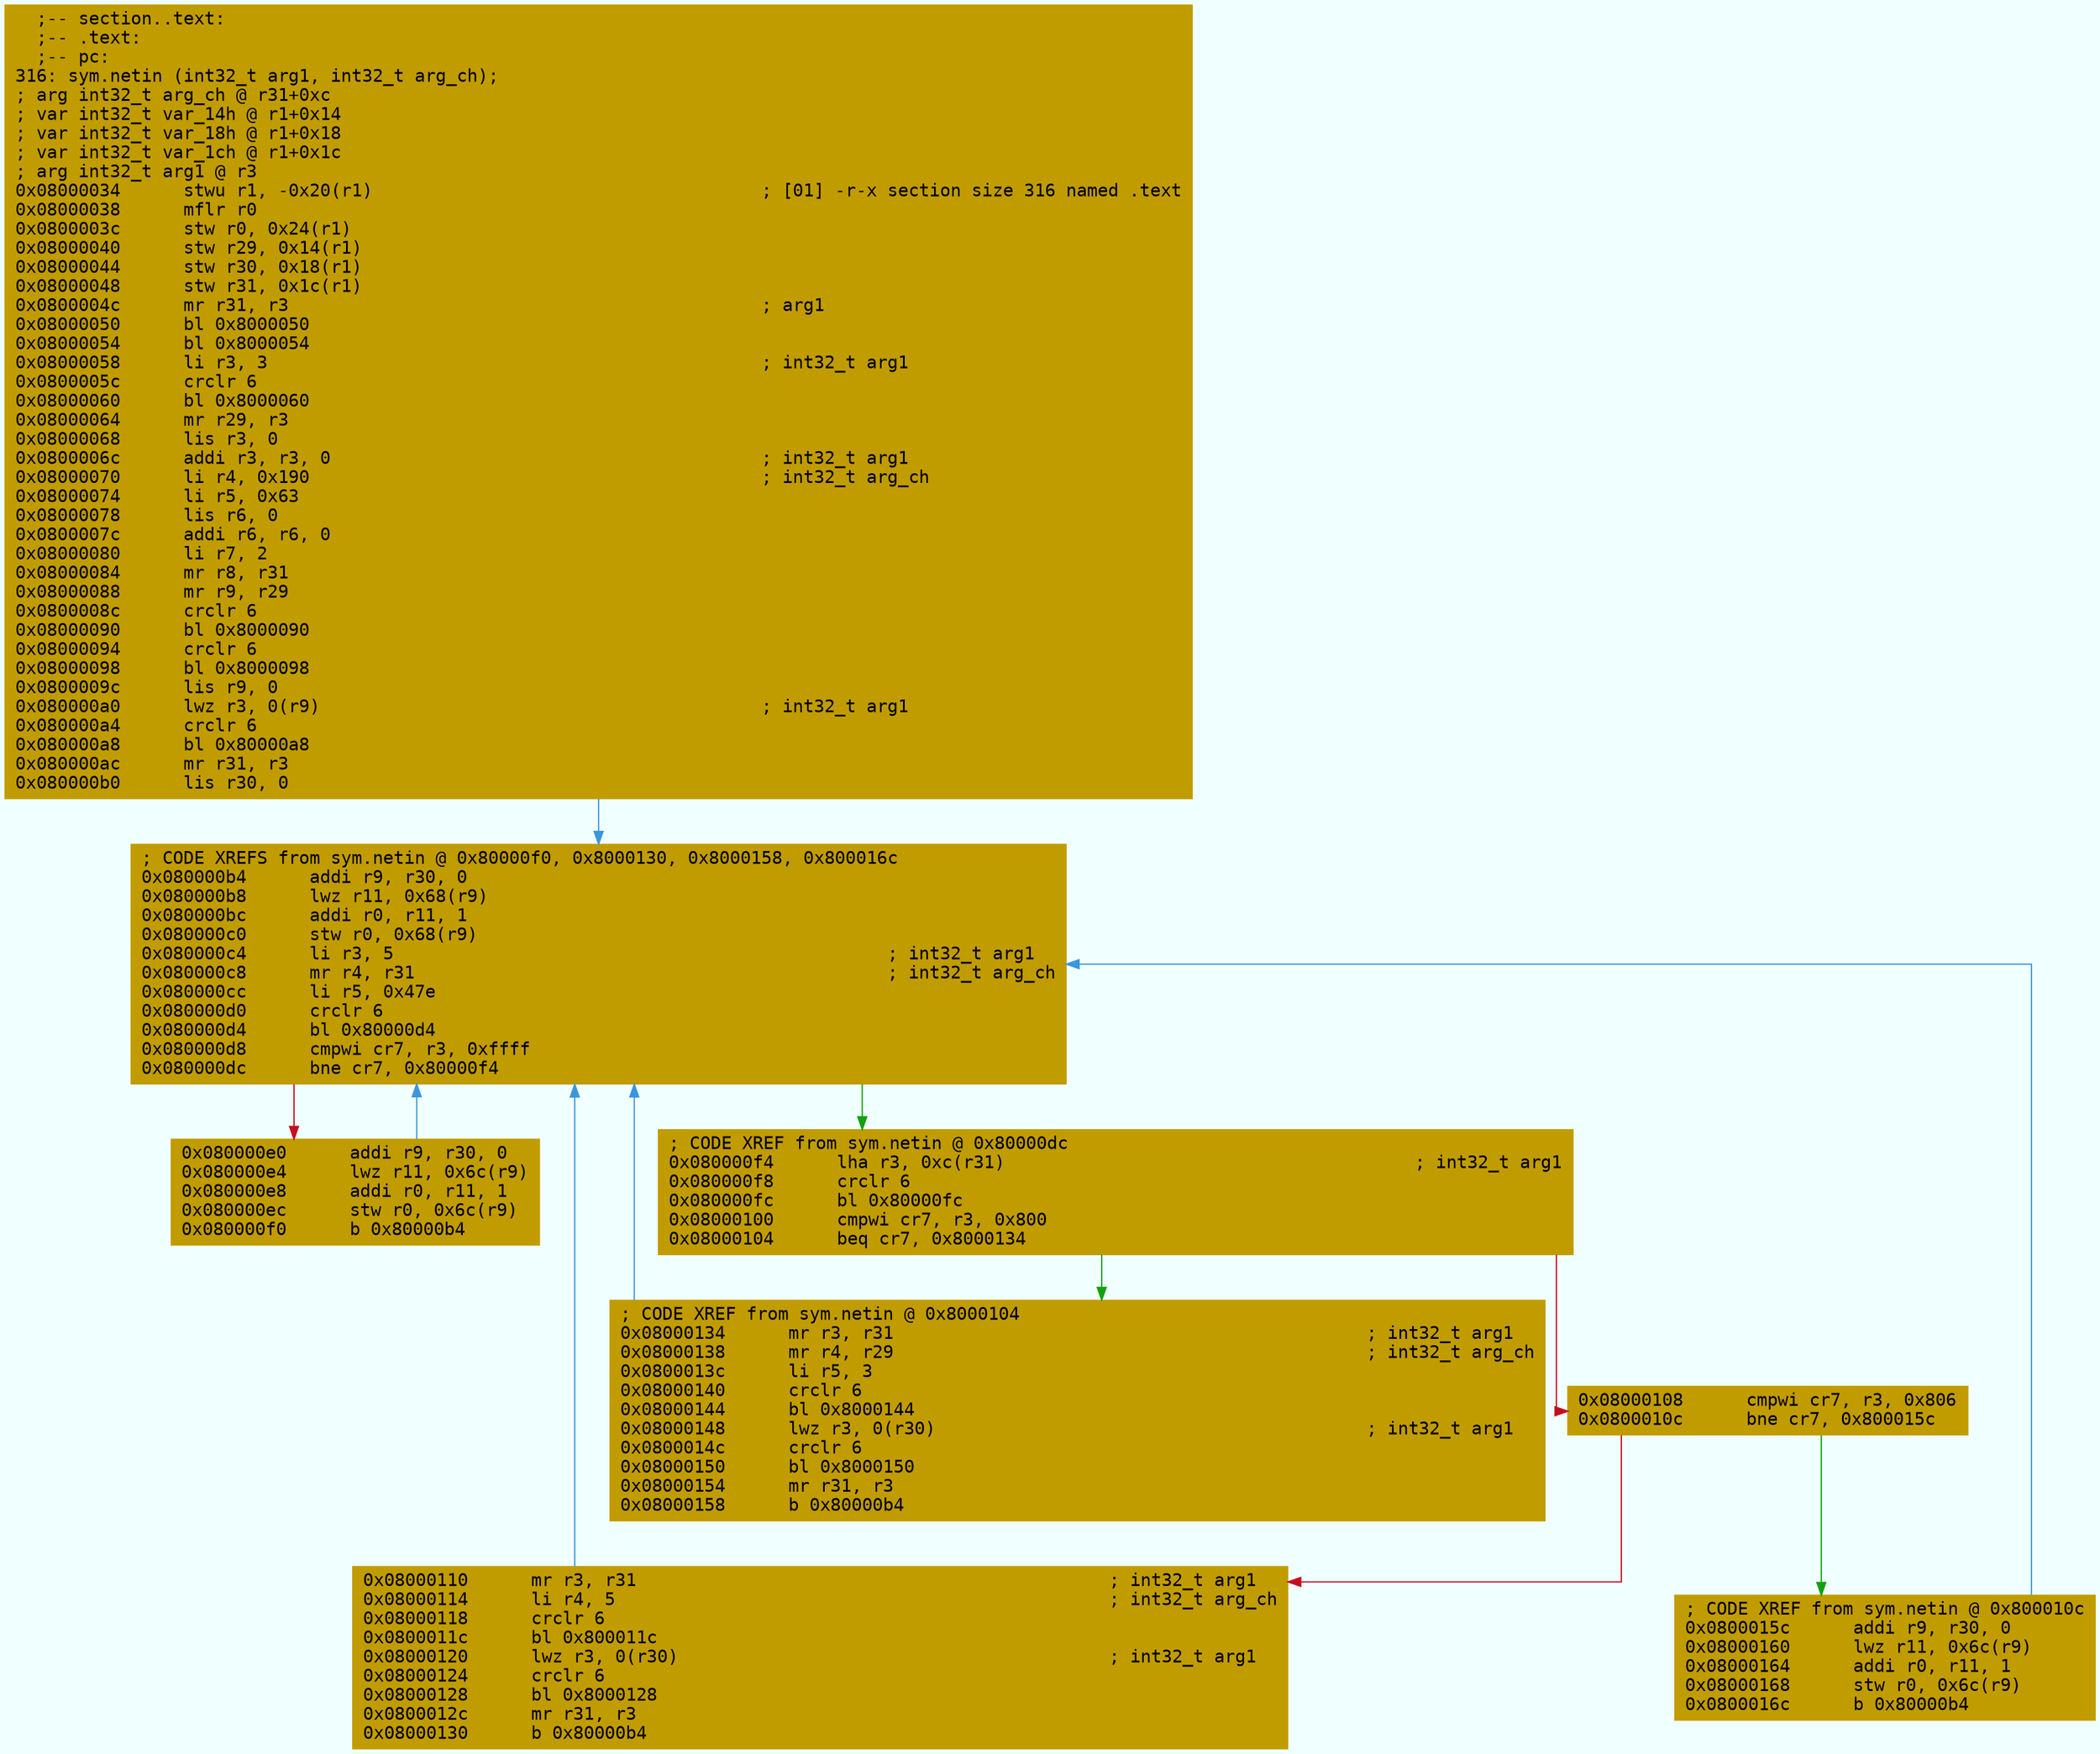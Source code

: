 digraph code {
	graph [bgcolor=azure fontsize=8 fontname="Courier" splines="ortho"];
	node [fillcolor=gray style=filled shape=box];
	edge [arrowhead="normal"];
	"0x08000034" [URL="sym.netin/0x08000034", fillcolor="#c19c00",color="#c19c00", fontname="Courier",label="  ;-- section..text:\l  ;-- .text:\l  ;-- pc:\l316: sym.netin (int32_t arg1, int32_t arg_ch);\l; arg int32_t arg_ch @ r31+0xc\l; var int32_t var_14h @ r1+0x14\l; var int32_t var_18h @ r1+0x18\l; var int32_t var_1ch @ r1+0x1c\l; arg int32_t arg1 @ r3\l0x08000034      stwu r1, -0x20(r1)                                     ; [01] -r-x section size 316 named .text\l0x08000038      mflr r0\l0x0800003c      stw r0, 0x24(r1)\l0x08000040      stw r29, 0x14(r1)\l0x08000044      stw r30, 0x18(r1)\l0x08000048      stw r31, 0x1c(r1)\l0x0800004c      mr r31, r3                                             ; arg1\l0x08000050      bl 0x8000050\l0x08000054      bl 0x8000054\l0x08000058      li r3, 3                                               ; int32_t arg1\l0x0800005c      crclr 6\l0x08000060      bl 0x8000060\l0x08000064      mr r29, r3\l0x08000068      lis r3, 0\l0x0800006c      addi r3, r3, 0                                         ; int32_t arg1\l0x08000070      li r4, 0x190                                           ; int32_t arg_ch\l0x08000074      li r5, 0x63\l0x08000078      lis r6, 0\l0x0800007c      addi r6, r6, 0\l0x08000080      li r7, 2\l0x08000084      mr r8, r31\l0x08000088      mr r9, r29\l0x0800008c      crclr 6\l0x08000090      bl 0x8000090\l0x08000094      crclr 6\l0x08000098      bl 0x8000098\l0x0800009c      lis r9, 0\l0x080000a0      lwz r3, 0(r9)                                          ; int32_t arg1\l0x080000a4      crclr 6\l0x080000a8      bl 0x80000a8\l0x080000ac      mr r31, r3\l0x080000b0      lis r30, 0\l"]
	"0x080000b4" [URL="sym.netin/0x080000b4", fillcolor="#c19c00",color="#c19c00", fontname="Courier",label="; CODE XREFS from sym.netin @ 0x80000f0, 0x8000130, 0x8000158, 0x800016c\l0x080000b4      addi r9, r30, 0\l0x080000b8      lwz r11, 0x68(r9)\l0x080000bc      addi r0, r11, 1\l0x080000c0      stw r0, 0x68(r9)\l0x080000c4      li r3, 5                                               ; int32_t arg1\l0x080000c8      mr r4, r31                                             ; int32_t arg_ch\l0x080000cc      li r5, 0x47e\l0x080000d0      crclr 6\l0x080000d4      bl 0x80000d4\l0x080000d8      cmpwi cr7, r3, 0xffff\l0x080000dc      bne cr7, 0x80000f4\l"]
	"0x080000e0" [URL="sym.netin/0x080000e0", fillcolor="#c19c00",color="#c19c00", fontname="Courier",label="0x080000e0      addi r9, r30, 0\l0x080000e4      lwz r11, 0x6c(r9)\l0x080000e8      addi r0, r11, 1\l0x080000ec      stw r0, 0x6c(r9)\l0x080000f0      b 0x80000b4\l"]
	"0x080000f4" [URL="sym.netin/0x080000f4", fillcolor="#c19c00",color="#c19c00", fontname="Courier",label="; CODE XREF from sym.netin @ 0x80000dc\l0x080000f4      lha r3, 0xc(r31)                                       ; int32_t arg1\l0x080000f8      crclr 6\l0x080000fc      bl 0x80000fc\l0x08000100      cmpwi cr7, r3, 0x800\l0x08000104      beq cr7, 0x8000134\l"]
	"0x08000108" [URL="sym.netin/0x08000108", fillcolor="#c19c00",color="#c19c00", fontname="Courier",label="0x08000108      cmpwi cr7, r3, 0x806\l0x0800010c      bne cr7, 0x800015c\l"]
	"0x08000110" [URL="sym.netin/0x08000110", fillcolor="#c19c00",color="#c19c00", fontname="Courier",label="0x08000110      mr r3, r31                                             ; int32_t arg1\l0x08000114      li r4, 5                                               ; int32_t arg_ch\l0x08000118      crclr 6\l0x0800011c      bl 0x800011c\l0x08000120      lwz r3, 0(r30)                                         ; int32_t arg1\l0x08000124      crclr 6\l0x08000128      bl 0x8000128\l0x0800012c      mr r31, r3\l0x08000130      b 0x80000b4\l"]
	"0x08000134" [URL="sym.netin/0x08000134", fillcolor="#c19c00",color="#c19c00", fontname="Courier",label="; CODE XREF from sym.netin @ 0x8000104\l0x08000134      mr r3, r31                                             ; int32_t arg1\l0x08000138      mr r4, r29                                             ; int32_t arg_ch\l0x0800013c      li r5, 3\l0x08000140      crclr 6\l0x08000144      bl 0x8000144\l0x08000148      lwz r3, 0(r30)                                         ; int32_t arg1\l0x0800014c      crclr 6\l0x08000150      bl 0x8000150\l0x08000154      mr r31, r3\l0x08000158      b 0x80000b4\l"]
	"0x0800015c" [URL="sym.netin/0x0800015c", fillcolor="#c19c00",color="#c19c00", fontname="Courier",label="; CODE XREF from sym.netin @ 0x800010c\l0x0800015c      addi r9, r30, 0\l0x08000160      lwz r11, 0x6c(r9)\l0x08000164      addi r0, r11, 1\l0x08000168      stw r0, 0x6c(r9)\l0x0800016c      b 0x80000b4\l"]
        "0x08000034" -> "0x080000b4" [color="#3a96dd"];
        "0x080000b4" -> "0x080000f4" [color="#13a10e"];
        "0x080000b4" -> "0x080000e0" [color="#c50f1f"];
        "0x080000e0" -> "0x080000b4" [color="#3a96dd"];
        "0x080000f4" -> "0x08000134" [color="#13a10e"];
        "0x080000f4" -> "0x08000108" [color="#c50f1f"];
        "0x08000108" -> "0x0800015c" [color="#13a10e"];
        "0x08000108" -> "0x08000110" [color="#c50f1f"];
        "0x08000110" -> "0x080000b4" [color="#3a96dd"];
        "0x08000134" -> "0x080000b4" [color="#3a96dd"];
        "0x0800015c" -> "0x080000b4" [color="#3a96dd"];
}
